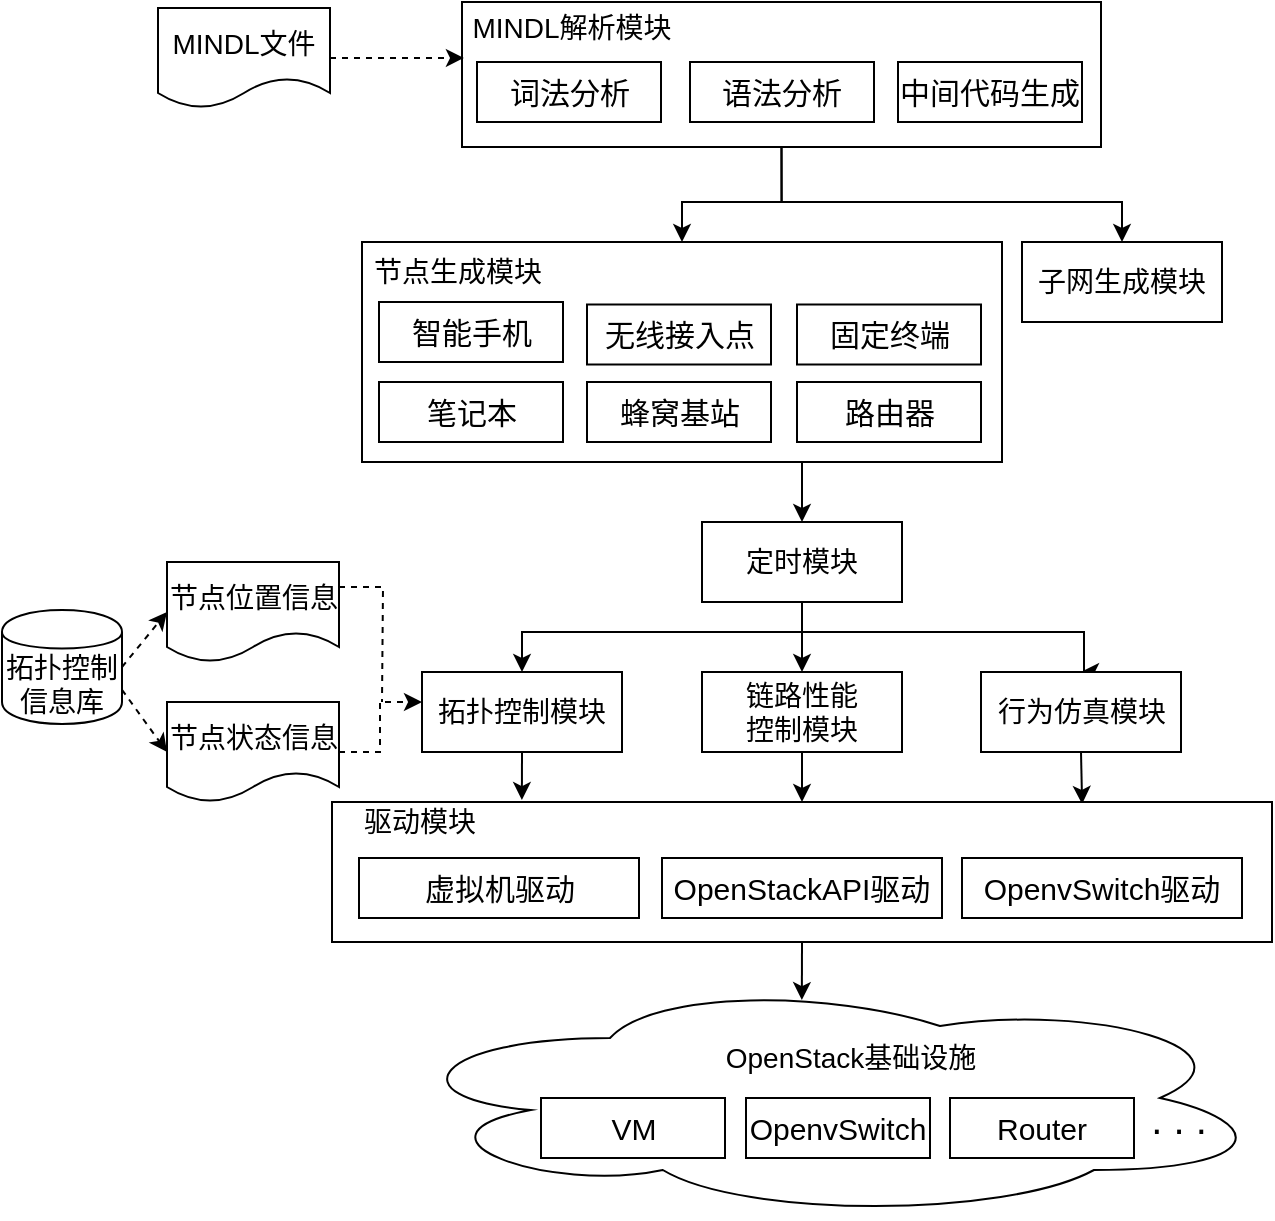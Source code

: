<mxfile version="12.9.3" type="github" pages="3">
  <diagram id="0fftqB5SDdim5vXBRDft" name="原型系统架构">
    <mxGraphModel dx="946" dy="516" grid="1" gridSize="10" guides="1" tooltips="1" connect="1" arrows="1" fold="1" page="1" pageScale="1" pageWidth="827" pageHeight="1169" math="0" shadow="0">
      <root>
        <mxCell id="uDjTmPQQSBD_klyHRm6x-0" />
        <mxCell id="uDjTmPQQSBD_klyHRm6x-1" parent="uDjTmPQQSBD_klyHRm6x-0" />
        <mxCell id="mweEFtc_OPY3hvF9jhtb-39" style="edgeStyle=orthogonalEdgeStyle;rounded=0;orthogonalLoop=1;jettySize=auto;html=1;exitX=0.5;exitY=1;exitDx=0;exitDy=0;entryX=0.5;entryY=0;entryDx=0;entryDy=0;fontSize=14;" edge="1" parent="uDjTmPQQSBD_klyHRm6x-1" source="mweEFtc_OPY3hvF9jhtb-4" target="izRDwZDjz-BiOcL_oanG-0">
          <mxGeometry relative="1" as="geometry">
            <Array as="points">
              <mxPoint x="390" y="330" />
              <mxPoint x="340" y="330" />
            </Array>
          </mxGeometry>
        </mxCell>
        <mxCell id="mweEFtc_OPY3hvF9jhtb-40" style="edgeStyle=orthogonalEdgeStyle;rounded=0;orthogonalLoop=1;jettySize=auto;html=1;exitX=0.5;exitY=1;exitDx=0;exitDy=0;entryX=0.5;entryY=0;entryDx=0;entryDy=0;fontSize=14;" edge="1" parent="uDjTmPQQSBD_klyHRm6x-1" source="mweEFtc_OPY3hvF9jhtb-4" target="izRDwZDjz-BiOcL_oanG-1">
          <mxGeometry relative="1" as="geometry">
            <Array as="points">
              <mxPoint x="390" y="330" />
              <mxPoint x="560" y="330" />
            </Array>
          </mxGeometry>
        </mxCell>
        <mxCell id="mweEFtc_OPY3hvF9jhtb-4" value="" style="rounded=0;whiteSpace=wrap;html=1;" vertex="1" parent="uDjTmPQQSBD_klyHRm6x-1">
          <mxGeometry x="230" y="230" width="319.5" height="72.5" as="geometry" />
        </mxCell>
        <mxCell id="mweEFtc_OPY3hvF9jhtb-52" style="rounded=0;orthogonalLoop=1;jettySize=auto;html=1;exitX=1;exitY=0.5;exitDx=0;exitDy=0;entryX=0;entryY=0.5;entryDx=0;entryDy=0;fontSize=14;dashed=1;" edge="1" parent="uDjTmPQQSBD_klyHRm6x-1" source="Jeu2VfTS62ePSubwLR9i-0" target="mweEFtc_OPY3hvF9jhtb-6">
          <mxGeometry relative="1" as="geometry" />
        </mxCell>
        <mxCell id="mweEFtc_OPY3hvF9jhtb-53" style="edgeStyle=none;rounded=0;orthogonalLoop=1;jettySize=auto;html=1;exitX=1;exitY=0.7;exitDx=0;exitDy=0;entryX=0;entryY=0.5;entryDx=0;entryDy=0;fontSize=14;dashed=1;" edge="1" parent="uDjTmPQQSBD_klyHRm6x-1" source="Jeu2VfTS62ePSubwLR9i-0" target="mweEFtc_OPY3hvF9jhtb-9">
          <mxGeometry relative="1" as="geometry" />
        </mxCell>
        <mxCell id="Jeu2VfTS62ePSubwLR9i-0" value="拓扑控制信息库" style="shape=cylinder;whiteSpace=wrap;html=1;boundedLbl=1;backgroundOutline=1;fontSize=14;" parent="uDjTmPQQSBD_klyHRm6x-1" vertex="1">
          <mxGeometry y="534" width="60" height="57" as="geometry" />
        </mxCell>
        <mxCell id="f7dFB7Q2NZbKy9rVOQps-11" value="&lt;font style=&quot;font-size: 14px;&quot;&gt;MINDL解析模块&lt;/font&gt;" style="text;html=1;strokeColor=none;fillColor=none;align=center;verticalAlign=middle;whiteSpace=wrap;rounded=0;fontSize=14;" parent="uDjTmPQQSBD_klyHRm6x-1" vertex="1">
          <mxGeometry x="230" y="233" width="110" height="20" as="geometry" />
        </mxCell>
        <mxCell id="f7dFB7Q2NZbKy9rVOQps-12" value="&lt;span style=&quot;font-size: 15px&quot;&gt;词法分析&lt;/span&gt;" style="rounded=0;whiteSpace=wrap;html=1;" parent="uDjTmPQQSBD_klyHRm6x-1" vertex="1">
          <mxGeometry x="237.5" y="260" width="92" height="30" as="geometry" />
        </mxCell>
        <mxCell id="f7dFB7Q2NZbKy9rVOQps-13" value="&lt;span style=&quot;font-size: 15px&quot;&gt;语法分析&lt;/span&gt;" style="rounded=0;whiteSpace=wrap;html=1;" parent="uDjTmPQQSBD_klyHRm6x-1" vertex="1">
          <mxGeometry x="344" y="260" width="92" height="30" as="geometry" />
        </mxCell>
        <mxCell id="f7dFB7Q2NZbKy9rVOQps-14" value="&lt;span style=&quot;font-size: 15px&quot;&gt;中间代码生成&lt;/span&gt;" style="rounded=0;whiteSpace=wrap;html=1;" parent="uDjTmPQQSBD_klyHRm6x-1" vertex="1">
          <mxGeometry x="448" y="260" width="92" height="30" as="geometry" />
        </mxCell>
        <mxCell id="izRDwZDjz-BiOcL_oanG-0" value="" style="rounded=0;whiteSpace=wrap;html=1;" vertex="1" parent="uDjTmPQQSBD_klyHRm6x-1">
          <mxGeometry x="180" y="350" width="320" height="110" as="geometry" />
        </mxCell>
        <mxCell id="izRDwZDjz-BiOcL_oanG-1" value="子网生成模块" style="rounded=0;whiteSpace=wrap;html=1;fontSize=14;" vertex="1" parent="uDjTmPQQSBD_klyHRm6x-1">
          <mxGeometry x="510" y="350" width="100" height="40" as="geometry" />
        </mxCell>
        <mxCell id="mweEFtc_OPY3hvF9jhtb-57" style="edgeStyle=orthogonalEdgeStyle;rounded=0;orthogonalLoop=1;jettySize=auto;html=1;exitX=1;exitY=0.25;exitDx=0;exitDy=0;fontSize=14;dashed=1;endArrow=none;endFill=0;" edge="1" parent="uDjTmPQQSBD_klyHRm6x-1" source="mweEFtc_OPY3hvF9jhtb-6">
          <mxGeometry relative="1" as="geometry">
            <mxPoint x="190" y="580" as="targetPoint" />
          </mxGeometry>
        </mxCell>
        <mxCell id="mweEFtc_OPY3hvF9jhtb-6" value="节点位置信息" style="shape=document;whiteSpace=wrap;html=1;boundedLbl=1;fontSize=14;" vertex="1" parent="uDjTmPQQSBD_klyHRm6x-1">
          <mxGeometry x="82.5" y="510" width="86" height="50" as="geometry" />
        </mxCell>
        <mxCell id="mweEFtc_OPY3hvF9jhtb-49" style="edgeStyle=orthogonalEdgeStyle;rounded=0;orthogonalLoop=1;jettySize=auto;html=1;exitX=1;exitY=0.5;exitDx=0;exitDy=0;entryX=0.003;entryY=0.386;entryDx=0;entryDy=0;entryPerimeter=0;fontSize=14;dashed=1;" edge="1" parent="uDjTmPQQSBD_klyHRm6x-1" source="mweEFtc_OPY3hvF9jhtb-7" target="mweEFtc_OPY3hvF9jhtb-4">
          <mxGeometry relative="1" as="geometry" />
        </mxCell>
        <mxCell id="mweEFtc_OPY3hvF9jhtb-7" value="&lt;font style=&quot;font-size: 14px&quot;&gt;MINDL文件&lt;/font&gt;" style="shape=document;whiteSpace=wrap;html=1;boundedLbl=1;" vertex="1" parent="uDjTmPQQSBD_klyHRm6x-1">
          <mxGeometry x="78" y="233" width="86" height="50" as="geometry" />
        </mxCell>
        <mxCell id="mweEFtc_OPY3hvF9jhtb-55" style="edgeStyle=orthogonalEdgeStyle;rounded=0;orthogonalLoop=1;jettySize=auto;html=1;exitX=1;exitY=0.5;exitDx=0;exitDy=0;fontSize=14;dashed=1;" edge="1" parent="uDjTmPQQSBD_klyHRm6x-1" source="mweEFtc_OPY3hvF9jhtb-9">
          <mxGeometry relative="1" as="geometry">
            <mxPoint x="210" y="580" as="targetPoint" />
            <Array as="points">
              <mxPoint x="189" y="605" />
              <mxPoint x="189" y="580" />
            </Array>
          </mxGeometry>
        </mxCell>
        <mxCell id="mweEFtc_OPY3hvF9jhtb-9" value="节点状态信息" style="shape=document;whiteSpace=wrap;html=1;boundedLbl=1;fontSize=14;" vertex="1" parent="uDjTmPQQSBD_klyHRm6x-1">
          <mxGeometry x="82.5" y="580" width="86" height="50" as="geometry" />
        </mxCell>
        <mxCell id="mweEFtc_OPY3hvF9jhtb-11" value="&lt;span style=&quot;font-size: 15px&quot;&gt;固定终端&lt;/span&gt;" style="rounded=0;whiteSpace=wrap;html=1;" vertex="1" parent="uDjTmPQQSBD_klyHRm6x-1">
          <mxGeometry x="397.5" y="381.25" width="92" height="30" as="geometry" />
        </mxCell>
        <mxCell id="mweEFtc_OPY3hvF9jhtb-12" value="&lt;span style=&quot;font-size: 15px&quot;&gt;智能手机&lt;/span&gt;" style="rounded=0;whiteSpace=wrap;html=1;" vertex="1" parent="uDjTmPQQSBD_klyHRm6x-1">
          <mxGeometry x="188.5" y="380" width="92" height="30" as="geometry" />
        </mxCell>
        <mxCell id="mweEFtc_OPY3hvF9jhtb-13" value="&lt;span style=&quot;font-size: 15px&quot;&gt;笔记本&lt;/span&gt;" style="rounded=0;whiteSpace=wrap;html=1;" vertex="1" parent="uDjTmPQQSBD_klyHRm6x-1">
          <mxGeometry x="188.5" y="420" width="92" height="30" as="geometry" />
        </mxCell>
        <mxCell id="mweEFtc_OPY3hvF9jhtb-14" value="&lt;span style=&quot;font-size: 15px&quot;&gt;路由器&lt;/span&gt;" style="rounded=0;whiteSpace=wrap;html=1;" vertex="1" parent="uDjTmPQQSBD_klyHRm6x-1">
          <mxGeometry x="397.5" y="420" width="92" height="30" as="geometry" />
        </mxCell>
        <mxCell id="mweEFtc_OPY3hvF9jhtb-15" value="&lt;span style=&quot;font-size: 15px&quot;&gt;无线接入点&lt;/span&gt;" style="rounded=0;whiteSpace=wrap;html=1;" vertex="1" parent="uDjTmPQQSBD_klyHRm6x-1">
          <mxGeometry x="292.5" y="381.25" width="92" height="30" as="geometry" />
        </mxCell>
        <mxCell id="mweEFtc_OPY3hvF9jhtb-16" value="&lt;span style=&quot;font-size: 15px&quot;&gt;蜂窝基站&lt;/span&gt;" style="rounded=0;whiteSpace=wrap;html=1;" vertex="1" parent="uDjTmPQQSBD_klyHRm6x-1">
          <mxGeometry x="292.5" y="420" width="92" height="30" as="geometry" />
        </mxCell>
        <mxCell id="mweEFtc_OPY3hvF9jhtb-20" value="&lt;font style=&quot;font-size: 14px&quot;&gt;节点生成模块&lt;/font&gt;" style="text;html=1;strokeColor=none;fillColor=none;align=center;verticalAlign=middle;whiteSpace=wrap;rounded=0;" vertex="1" parent="uDjTmPQQSBD_klyHRm6x-1">
          <mxGeometry x="183" y="355" width="90" height="20" as="geometry" />
        </mxCell>
        <mxCell id="mweEFtc_OPY3hvF9jhtb-42" style="edgeStyle=orthogonalEdgeStyle;rounded=0;orthogonalLoop=1;jettySize=auto;html=1;exitX=0.5;exitY=1;exitDx=0;exitDy=0;entryX=0.5;entryY=0;entryDx=0;entryDy=0;fontSize=14;" edge="1" parent="uDjTmPQQSBD_klyHRm6x-1" source="mweEFtc_OPY3hvF9jhtb-23" target="mweEFtc_OPY3hvF9jhtb-24">
          <mxGeometry relative="1" as="geometry">
            <Array as="points">
              <mxPoint x="400" y="545" />
              <mxPoint x="260" y="545" />
            </Array>
          </mxGeometry>
        </mxCell>
        <mxCell id="mweEFtc_OPY3hvF9jhtb-43" style="edgeStyle=orthogonalEdgeStyle;rounded=0;orthogonalLoop=1;jettySize=auto;html=1;exitX=0.5;exitY=1;exitDx=0;exitDy=0;entryX=0.5;entryY=0;entryDx=0;entryDy=0;fontSize=14;" edge="1" parent="uDjTmPQQSBD_klyHRm6x-1" source="mweEFtc_OPY3hvF9jhtb-23" target="mweEFtc_OPY3hvF9jhtb-26">
          <mxGeometry relative="1" as="geometry">
            <Array as="points">
              <mxPoint x="400" y="545" />
              <mxPoint x="541" y="545" />
            </Array>
          </mxGeometry>
        </mxCell>
        <mxCell id="mweEFtc_OPY3hvF9jhtb-44" style="edgeStyle=orthogonalEdgeStyle;rounded=0;orthogonalLoop=1;jettySize=auto;html=1;exitX=0.5;exitY=1;exitDx=0;exitDy=0;entryX=0.5;entryY=0;entryDx=0;entryDy=0;fontSize=14;" edge="1" parent="uDjTmPQQSBD_klyHRm6x-1" source="mweEFtc_OPY3hvF9jhtb-23" target="mweEFtc_OPY3hvF9jhtb-25">
          <mxGeometry relative="1" as="geometry" />
        </mxCell>
        <mxCell id="mweEFtc_OPY3hvF9jhtb-23" value="定时模块" style="rounded=0;whiteSpace=wrap;html=1;fontSize=14;" vertex="1" parent="uDjTmPQQSBD_klyHRm6x-1">
          <mxGeometry x="350" y="490" width="100" height="40" as="geometry" />
        </mxCell>
        <mxCell id="mweEFtc_OPY3hvF9jhtb-50" style="edgeStyle=orthogonalEdgeStyle;rounded=0;orthogonalLoop=1;jettySize=auto;html=1;exitX=0.5;exitY=1;exitDx=0;exitDy=0;entryX=0.202;entryY=-0.014;entryDx=0;entryDy=0;entryPerimeter=0;fontSize=14;" edge="1" parent="uDjTmPQQSBD_klyHRm6x-1" source="mweEFtc_OPY3hvF9jhtb-24" target="mweEFtc_OPY3hvF9jhtb-28">
          <mxGeometry relative="1" as="geometry" />
        </mxCell>
        <mxCell id="mweEFtc_OPY3hvF9jhtb-24" value="拓扑控制模块" style="rounded=0;whiteSpace=wrap;html=1;fontSize=14;" vertex="1" parent="uDjTmPQQSBD_klyHRm6x-1">
          <mxGeometry x="210" y="565" width="100" height="40" as="geometry" />
        </mxCell>
        <mxCell id="mweEFtc_OPY3hvF9jhtb-46" style="edgeStyle=orthogonalEdgeStyle;rounded=0;orthogonalLoop=1;jettySize=auto;html=1;exitX=0.5;exitY=1;exitDx=0;exitDy=0;entryX=0.5;entryY=0;entryDx=0;entryDy=0;fontSize=14;" edge="1" parent="uDjTmPQQSBD_klyHRm6x-1" source="mweEFtc_OPY3hvF9jhtb-25" target="mweEFtc_OPY3hvF9jhtb-28">
          <mxGeometry relative="1" as="geometry" />
        </mxCell>
        <mxCell id="mweEFtc_OPY3hvF9jhtb-25" value="链路性能&lt;br&gt;控制模块" style="rounded=0;whiteSpace=wrap;html=1;fontSize=14;" vertex="1" parent="uDjTmPQQSBD_klyHRm6x-1">
          <mxGeometry x="350" y="565" width="100" height="40" as="geometry" />
        </mxCell>
        <mxCell id="mweEFtc_OPY3hvF9jhtb-51" style="edgeStyle=orthogonalEdgeStyle;rounded=0;orthogonalLoop=1;jettySize=auto;html=1;exitX=0.5;exitY=1;exitDx=0;exitDy=0;entryX=0.798;entryY=0.014;entryDx=0;entryDy=0;entryPerimeter=0;fontSize=14;" edge="1" parent="uDjTmPQQSBD_klyHRm6x-1" source="mweEFtc_OPY3hvF9jhtb-26" target="mweEFtc_OPY3hvF9jhtb-28">
          <mxGeometry relative="1" as="geometry" />
        </mxCell>
        <mxCell id="mweEFtc_OPY3hvF9jhtb-26" value="行为仿真模块" style="rounded=0;whiteSpace=wrap;html=1;fontSize=14;" vertex="1" parent="uDjTmPQQSBD_klyHRm6x-1">
          <mxGeometry x="489.5" y="565" width="100" height="40" as="geometry" />
        </mxCell>
        <mxCell id="mweEFtc_OPY3hvF9jhtb-27" style="edgeStyle=orthogonalEdgeStyle;rounded=0;orthogonalLoop=1;jettySize=auto;html=1;exitX=0.5;exitY=1;exitDx=0;exitDy=0;fontSize=14;" edge="1" parent="uDjTmPQQSBD_klyHRm6x-1" source="mweEFtc_OPY3hvF9jhtb-24" target="mweEFtc_OPY3hvF9jhtb-24">
          <mxGeometry relative="1" as="geometry" />
        </mxCell>
        <mxCell id="mweEFtc_OPY3hvF9jhtb-59" style="edgeStyle=orthogonalEdgeStyle;rounded=0;orthogonalLoop=1;jettySize=auto;html=1;exitX=0.5;exitY=1;exitDx=0;exitDy=0;entryX=0.468;entryY=0.092;entryDx=0;entryDy=0;entryPerimeter=0;endArrow=classic;endFill=1;fontSize=14;" edge="1" parent="uDjTmPQQSBD_klyHRm6x-1" source="mweEFtc_OPY3hvF9jhtb-28" target="mweEFtc_OPY3hvF9jhtb-33">
          <mxGeometry relative="1" as="geometry" />
        </mxCell>
        <mxCell id="mweEFtc_OPY3hvF9jhtb-28" value="" style="rounded=0;whiteSpace=wrap;html=1;" vertex="1" parent="uDjTmPQQSBD_klyHRm6x-1">
          <mxGeometry x="165" y="630" width="470" height="70" as="geometry" />
        </mxCell>
        <mxCell id="mweEFtc_OPY3hvF9jhtb-29" value="&lt;span style=&quot;font-size: 15px&quot;&gt;虚拟机驱动&lt;/span&gt;" style="rounded=0;whiteSpace=wrap;html=1;" vertex="1" parent="uDjTmPQQSBD_klyHRm6x-1">
          <mxGeometry x="178.5" y="658" width="140" height="30" as="geometry" />
        </mxCell>
        <mxCell id="mweEFtc_OPY3hvF9jhtb-30" value="&lt;span style=&quot;font-size: 15px&quot;&gt;OpenStackAPI驱动&lt;/span&gt;" style="rounded=0;whiteSpace=wrap;html=1;" vertex="1" parent="uDjTmPQQSBD_klyHRm6x-1">
          <mxGeometry x="330" y="658" width="140" height="30" as="geometry" />
        </mxCell>
        <mxCell id="mweEFtc_OPY3hvF9jhtb-31" value="&lt;span style=&quot;font-size: 15px&quot;&gt;OpenvSwitch驱动&lt;br&gt;&lt;/span&gt;" style="rounded=0;whiteSpace=wrap;html=1;" vertex="1" parent="uDjTmPQQSBD_klyHRm6x-1">
          <mxGeometry x="480" y="658" width="140" height="30" as="geometry" />
        </mxCell>
        <mxCell id="mweEFtc_OPY3hvF9jhtb-32" value="&lt;font style=&quot;font-size: 14px&quot;&gt;驱动模块&lt;/font&gt;" style="text;html=1;strokeColor=none;fillColor=none;align=center;verticalAlign=middle;whiteSpace=wrap;rounded=0;" vertex="1" parent="uDjTmPQQSBD_klyHRm6x-1">
          <mxGeometry x="164" y="630" width="90" height="20" as="geometry" />
        </mxCell>
        <mxCell id="mweEFtc_OPY3hvF9jhtb-33" value="" style="ellipse;shape=cloud;whiteSpace=wrap;html=1;fontSize=14;" vertex="1" parent="uDjTmPQQSBD_klyHRm6x-1">
          <mxGeometry x="194" y="718" width="440" height="120" as="geometry" />
        </mxCell>
        <mxCell id="mweEFtc_OPY3hvF9jhtb-34" value="OpenStack基础设施" style="text;html=1;align=center;verticalAlign=middle;resizable=0;points=[];autosize=1;fontSize=14;" vertex="1" parent="uDjTmPQQSBD_klyHRm6x-1">
          <mxGeometry x="354" y="748" width="140" height="20" as="geometry" />
        </mxCell>
        <mxCell id="mweEFtc_OPY3hvF9jhtb-35" value="&lt;span style=&quot;font-size: 15px&quot;&gt;VM&lt;/span&gt;" style="rounded=0;whiteSpace=wrap;html=1;" vertex="1" parent="uDjTmPQQSBD_klyHRm6x-1">
          <mxGeometry x="269.5" y="778" width="92" height="30" as="geometry" />
        </mxCell>
        <mxCell id="mweEFtc_OPY3hvF9jhtb-36" value="&lt;span style=&quot;font-size: 15px&quot;&gt;OpenvSwitch&lt;/span&gt;" style="rounded=0;whiteSpace=wrap;html=1;" vertex="1" parent="uDjTmPQQSBD_klyHRm6x-1">
          <mxGeometry x="372" y="778" width="92" height="30" as="geometry" />
        </mxCell>
        <mxCell id="mweEFtc_OPY3hvF9jhtb-37" value="&lt;span style=&quot;font-size: 15px&quot;&gt;Router&lt;/span&gt;" style="rounded=0;whiteSpace=wrap;html=1;" vertex="1" parent="uDjTmPQQSBD_klyHRm6x-1">
          <mxGeometry x="474" y="778" width="92" height="30" as="geometry" />
        </mxCell>
        <mxCell id="mweEFtc_OPY3hvF9jhtb-38" value="&lt;font style=&quot;font-size: 20px&quot;&gt;. . .&lt;/font&gt;" style="text;html=1;align=center;verticalAlign=middle;resizable=0;points=[];autosize=1;fontSize=14;" vertex="1" parent="uDjTmPQQSBD_klyHRm6x-1">
          <mxGeometry x="568" y="778" width="40" height="20" as="geometry" />
        </mxCell>
        <mxCell id="mweEFtc_OPY3hvF9jhtb-41" value="" style="endArrow=classic;html=1;fontSize=14;entryX=0.5;entryY=0;entryDx=0;entryDy=0;" edge="1" parent="uDjTmPQQSBD_klyHRm6x-1" target="mweEFtc_OPY3hvF9jhtb-23">
          <mxGeometry width="50" height="50" relative="1" as="geometry">
            <mxPoint x="400" y="460" as="sourcePoint" />
            <mxPoint x="320" y="490" as="targetPoint" />
          </mxGeometry>
        </mxCell>
      </root>
    </mxGraphModel>
  </diagram>
  <diagram id="wFybjqzuRoPJx30oaoKm" name="仿真平台层次结构">
    <mxGraphModel dx="946" dy="516" grid="1" gridSize="10" guides="1" tooltips="1" connect="1" arrows="1" fold="1" page="1" pageScale="1" pageWidth="827" pageHeight="1169" math="0" shadow="0">
      <root>
        <mxCell id="S2B2vpb7MruIjo4d-82o-0" />
        <mxCell id="S2B2vpb7MruIjo4d-82o-1" parent="S2B2vpb7MruIjo4d-82o-0" />
        <mxCell id="S2B2vpb7MruIjo4d-82o-2" value="&lt;span style=&quot;white-space: normal&quot;&gt;&lt;font style=&quot;font-size: 14px&quot;&gt;仿真测试层&lt;/font&gt;&lt;/span&gt;" style="rounded=1;whiteSpace=wrap;html=1;" parent="S2B2vpb7MruIjo4d-82o-1" vertex="1">
          <mxGeometry x="350" y="260" width="210" height="50" as="geometry" />
        </mxCell>
        <mxCell id="S2B2vpb7MruIjo4d-82o-3" value="&lt;span style=&quot;white-space: normal&quot;&gt;&lt;font style=&quot;font-size: 14px&quot;&gt;物理资源层&lt;/font&gt;&lt;/span&gt;" style="rounded=1;whiteSpace=wrap;html=1;" parent="S2B2vpb7MruIjo4d-82o-1" vertex="1">
          <mxGeometry x="350" y="530" width="210" height="50" as="geometry" />
        </mxCell>
        <mxCell id="S2B2vpb7MruIjo4d-82o-4" value="&lt;font style=&quot;font-size: 14px&quot;&gt;云资源管理层&lt;/font&gt;" style="rounded=1;whiteSpace=wrap;html=1;" parent="S2B2vpb7MruIjo4d-82o-1" vertex="1">
          <mxGeometry x="350" y="350" width="210" height="50" as="geometry" />
        </mxCell>
        <mxCell id="S2B2vpb7MruIjo4d-82o-5" value="&lt;span style=&quot;white-space: normal&quot;&gt;&lt;font style=&quot;font-size: 14px&quot;&gt;虚拟资源层&lt;/font&gt;&lt;/span&gt;" style="rounded=1;whiteSpace=wrap;html=1;" parent="S2B2vpb7MruIjo4d-82o-1" vertex="1">
          <mxGeometry x="350" y="440" width="210" height="50" as="geometry" />
        </mxCell>
        <mxCell id="S2B2vpb7MruIjo4d-82o-6" value="" style="shape=flexArrow;endArrow=classic;html=1;" parent="S2B2vpb7MruIjo4d-82o-1" edge="1">
          <mxGeometry width="50" height="50" relative="1" as="geometry">
            <mxPoint x="455" y="310" as="sourcePoint" />
            <mxPoint x="455" y="350" as="targetPoint" />
          </mxGeometry>
        </mxCell>
        <mxCell id="S2B2vpb7MruIjo4d-82o-7" value="" style="shape=flexArrow;endArrow=classic;html=1;" parent="S2B2vpb7MruIjo4d-82o-1" edge="1">
          <mxGeometry width="50" height="50" relative="1" as="geometry">
            <mxPoint x="455" y="490" as="sourcePoint" />
            <mxPoint x="455" y="530" as="targetPoint" />
          </mxGeometry>
        </mxCell>
        <mxCell id="S2B2vpb7MruIjo4d-82o-8" value="" style="shape=flexArrow;endArrow=classic;html=1;" parent="S2B2vpb7MruIjo4d-82o-1" edge="1">
          <mxGeometry width="50" height="50" relative="1" as="geometry">
            <mxPoint x="454" y="400" as="sourcePoint" />
            <mxPoint x="454" y="440" as="targetPoint" />
          </mxGeometry>
        </mxCell>
      </root>
    </mxGraphModel>
  </diagram>
  <diagram id="9diQBgH1hAi2UFY4oU7q" name="功能模块交互关系">
    <mxGraphModel dx="946" dy="516" grid="1" gridSize="10" guides="1" tooltips="1" connect="1" arrows="1" fold="1" page="1" pageScale="1" pageWidth="827" pageHeight="1169" math="0" shadow="0">
      <root>
        <mxCell id="VT4icdKESfeV44I3_4wx-0" />
        <mxCell id="VT4icdKESfeV44I3_4wx-1" parent="VT4icdKESfeV44I3_4wx-0" />
        <mxCell id="VT4icdKESfeV44I3_4wx-2" value="" style="edgeStyle=orthogonalEdgeStyle;rounded=0;orthogonalLoop=1;jettySize=auto;html=1;" edge="1" parent="VT4icdKESfeV44I3_4wx-1" source="VT4icdKESfeV44I3_4wx-4" target="VT4icdKESfeV44I3_4wx-5">
          <mxGeometry relative="1" as="geometry" />
        </mxCell>
        <mxCell id="VT4icdKESfeV44I3_4wx-3" style="edgeStyle=orthogonalEdgeStyle;rounded=0;orthogonalLoop=1;jettySize=auto;html=1;exitX=0.5;exitY=0;exitDx=0;exitDy=0;entryX=0;entryY=0.5;entryDx=0;entryDy=0;endArrow=none;endFill=0;" edge="1" parent="VT4icdKESfeV44I3_4wx-1" source="VT4icdKESfeV44I3_4wx-4" target="VT4icdKESfeV44I3_4wx-12">
          <mxGeometry relative="1" as="geometry" />
        </mxCell>
        <mxCell id="VT4icdKESfeV44I3_4wx-4" value="node" style="rounded=1;whiteSpace=wrap;html=1;" vertex="1" parent="VT4icdKESfeV44I3_4wx-1">
          <mxGeometry x="110" y="210" width="120" height="60" as="geometry" />
        </mxCell>
        <mxCell id="VT4icdKESfeV44I3_4wx-5" value="interface" style="rounded=1;whiteSpace=wrap;html=1;" vertex="1" parent="VT4icdKESfeV44I3_4wx-1">
          <mxGeometry x="110" y="340" width="120" height="60" as="geometry" />
        </mxCell>
        <mxCell id="VT4icdKESfeV44I3_4wx-6" value="" style="edgeStyle=orthogonalEdgeStyle;rounded=0;orthogonalLoop=1;jettySize=auto;html=1;" edge="1" parent="VT4icdKESfeV44I3_4wx-1" source="VT4icdKESfeV44I3_4wx-8" target="VT4icdKESfeV44I3_4wx-9">
          <mxGeometry relative="1" as="geometry" />
        </mxCell>
        <mxCell id="VT4icdKESfeV44I3_4wx-7" style="edgeStyle=orthogonalEdgeStyle;rounded=0;orthogonalLoop=1;jettySize=auto;html=1;exitX=0.5;exitY=0;exitDx=0;exitDy=0;entryX=0.5;entryY=1;entryDx=0;entryDy=0;endArrow=none;endFill=0;" edge="1" parent="VT4icdKESfeV44I3_4wx-1" source="VT4icdKESfeV44I3_4wx-8" target="VT4icdKESfeV44I3_4wx-12">
          <mxGeometry relative="1" as="geometry" />
        </mxCell>
        <mxCell id="VT4icdKESfeV44I3_4wx-8" value="controller&lt;br&gt;只负责调度" style="rounded=1;whiteSpace=wrap;html=1;" vertex="1" parent="VT4icdKESfeV44I3_4wx-1">
          <mxGeometry x="330" y="350" width="120" height="60" as="geometry" />
        </mxCell>
        <mxCell id="VT4icdKESfeV44I3_4wx-9" value="driver" style="rounded=1;whiteSpace=wrap;html=1;" vertex="1" parent="VT4icdKESfeV44I3_4wx-1">
          <mxGeometry x="570" y="350" width="120" height="60" as="geometry" />
        </mxCell>
        <mxCell id="VT4icdKESfeV44I3_4wx-10" style="edgeStyle=orthogonalEdgeStyle;rounded=0;orthogonalLoop=1;jettySize=auto;html=1;exitX=0;exitY=0.5;exitDx=0;exitDy=0;entryX=1;entryY=0.5;entryDx=0;entryDy=0;endArrow=none;endFill=0;" edge="1" parent="VT4icdKESfeV44I3_4wx-1" source="VT4icdKESfeV44I3_4wx-11" target="VT4icdKESfeV44I3_4wx-12">
          <mxGeometry relative="1" as="geometry" />
        </mxCell>
        <mxCell id="VT4icdKESfeV44I3_4wx-11" value="connection" style="rounded=1;whiteSpace=wrap;html=1;" vertex="1" parent="VT4icdKESfeV44I3_4wx-1">
          <mxGeometry x="640" y="160" width="120" height="60" as="geometry" />
        </mxCell>
        <mxCell id="VT4icdKESfeV44I3_4wx-12" value="timer&lt;br&gt;（定时器）" style="rounded=1;whiteSpace=wrap;html=1;" vertex="1" parent="VT4icdKESfeV44I3_4wx-1">
          <mxGeometry x="330" y="160" width="120" height="60" as="geometry" />
        </mxCell>
      </root>
    </mxGraphModel>
  </diagram>
</mxfile>
